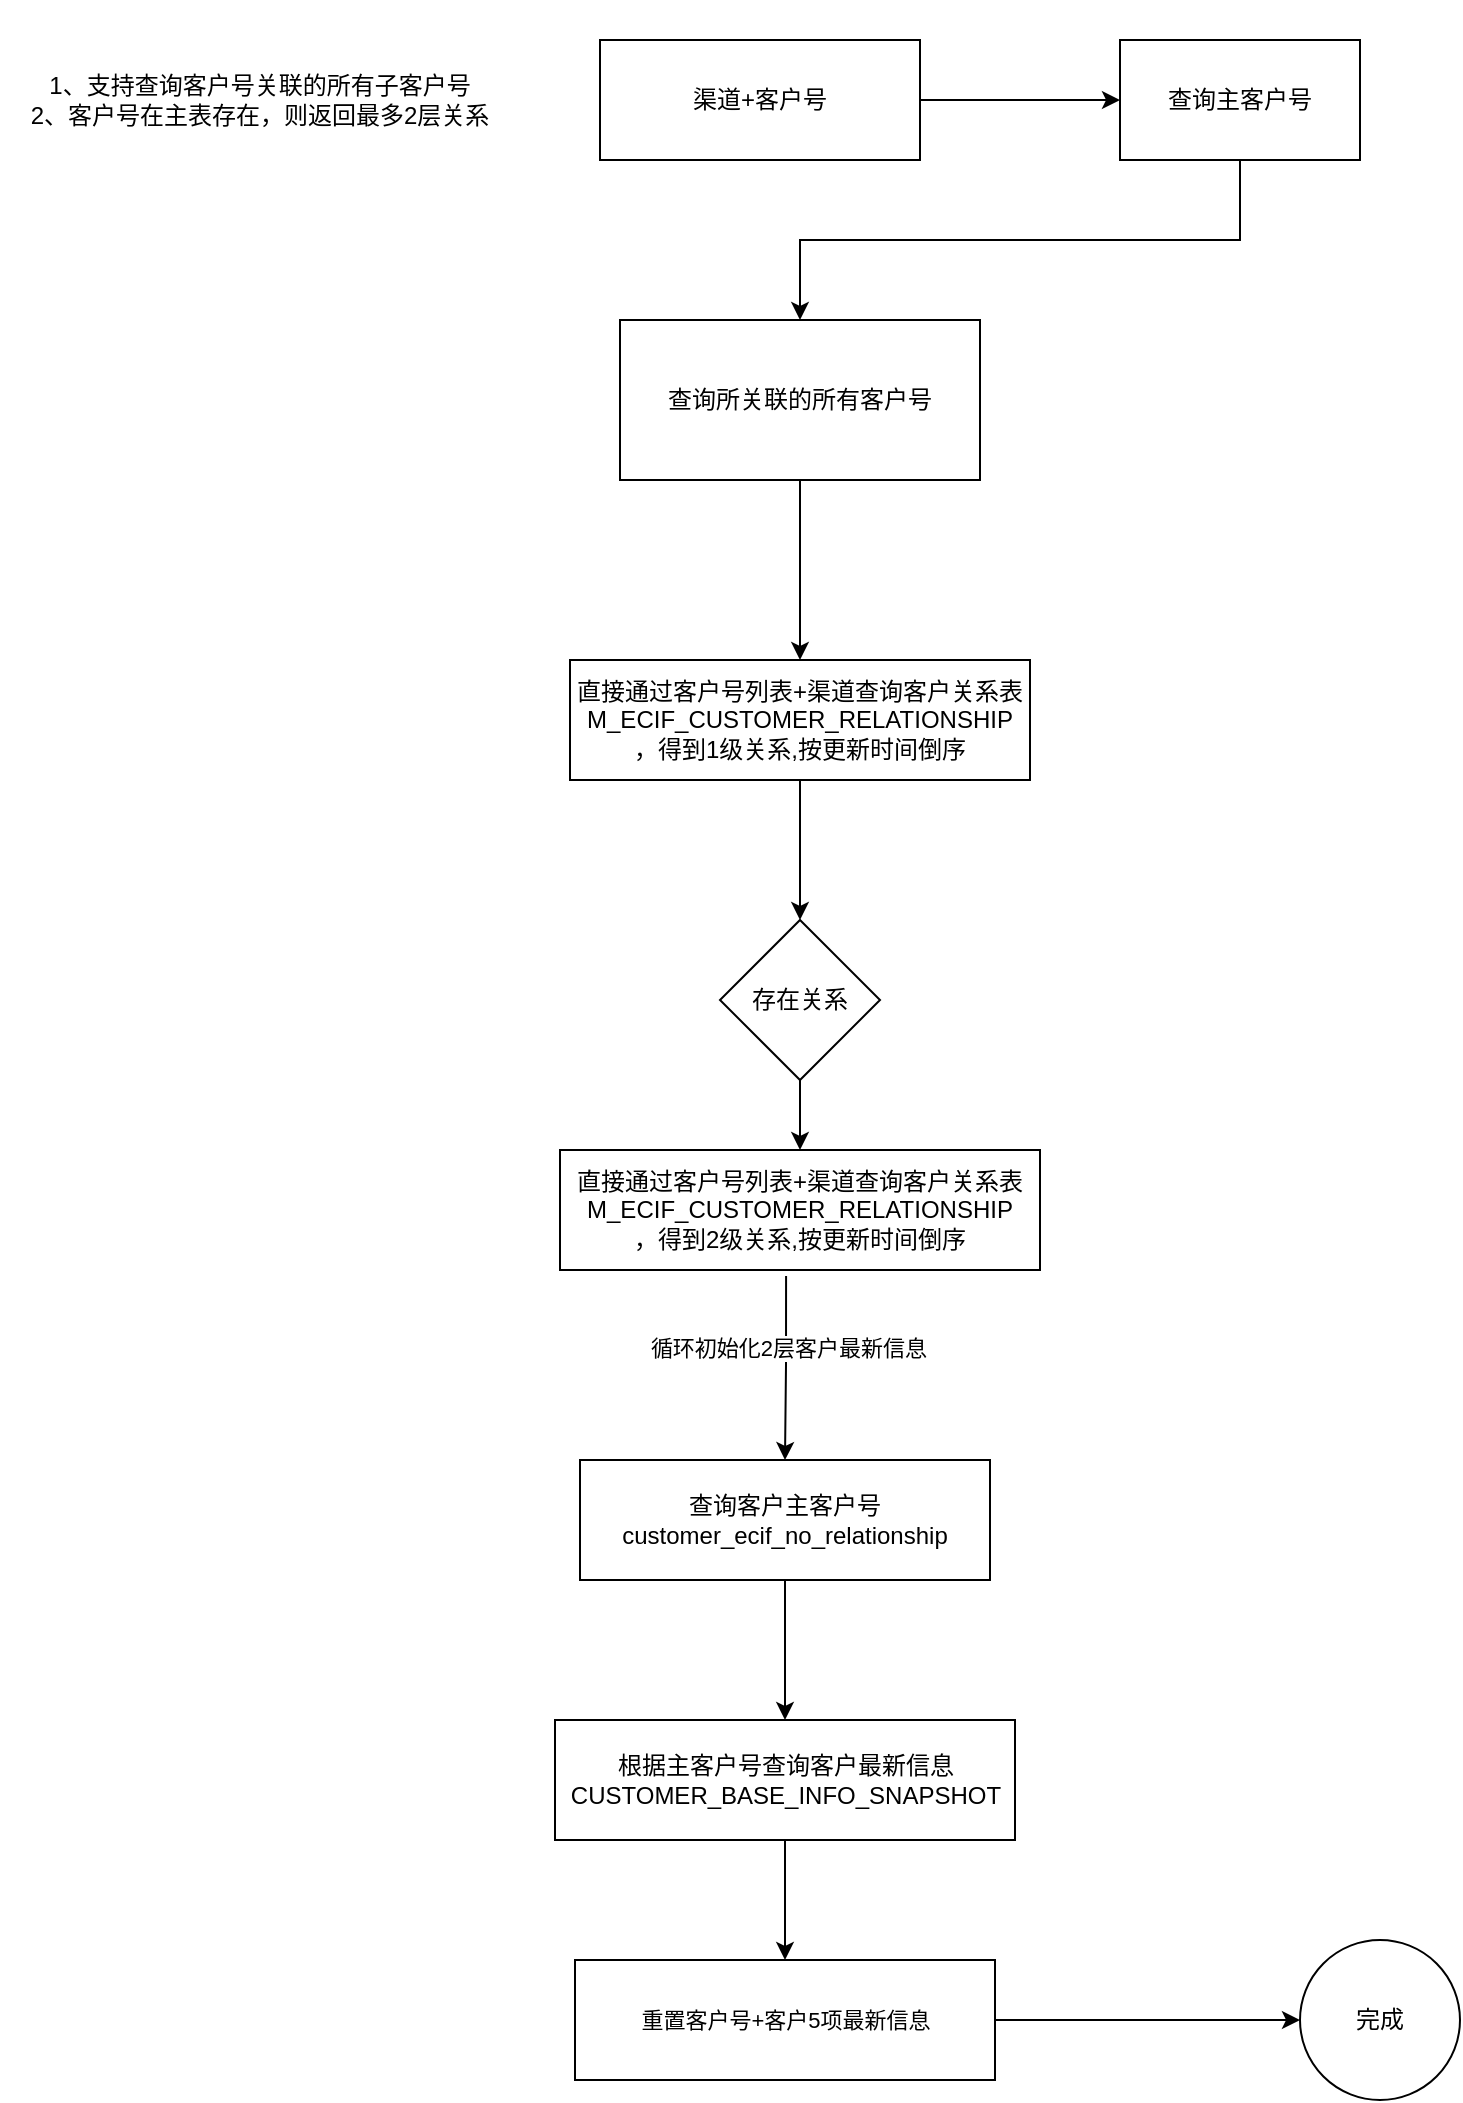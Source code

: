 <mxfile version="24.0.7" type="github" pages="2">
  <diagram name="客户号查询" id="C5rFHaonQaUm8R1daILY">
    <mxGraphModel dx="1194" dy="692" grid="1" gridSize="10" guides="1" tooltips="1" connect="1" arrows="1" fold="1" page="1" pageScale="1" pageWidth="827" pageHeight="1169" math="0" shadow="0">
      <root>
        <mxCell id="0" />
        <mxCell id="1" parent="0" />
        <mxCell id="0gbHEz_NFwT0j6BnbrYF-4" value="" style="edgeStyle=orthogonalEdgeStyle;rounded=0;orthogonalLoop=1;jettySize=auto;html=1;exitX=0.5;exitY=1;exitDx=0;exitDy=0;" edge="1" parent="1" source="hZTtHso7ro3uRM3fl3jT-1" target="0gbHEz_NFwT0j6BnbrYF-3">
          <mxGeometry relative="1" as="geometry" />
        </mxCell>
        <mxCell id="hZTtHso7ro3uRM3fl3jT-2" value="" style="edgeStyle=orthogonalEdgeStyle;rounded=0;orthogonalLoop=1;jettySize=auto;html=1;" edge="1" parent="1" source="0gbHEz_NFwT0j6BnbrYF-2" target="hZTtHso7ro3uRM3fl3jT-1">
          <mxGeometry relative="1" as="geometry" />
        </mxCell>
        <mxCell id="0gbHEz_NFwT0j6BnbrYF-2" value="渠道+客户号" style="rounded=0;whiteSpace=wrap;html=1;" vertex="1" parent="1">
          <mxGeometry x="300" y="30" width="160" height="60" as="geometry" />
        </mxCell>
        <mxCell id="0gbHEz_NFwT0j6BnbrYF-6" value="" style="edgeStyle=orthogonalEdgeStyle;rounded=0;orthogonalLoop=1;jettySize=auto;html=1;" edge="1" parent="1" source="0gbHEz_NFwT0j6BnbrYF-3" target="0gbHEz_NFwT0j6BnbrYF-7">
          <mxGeometry relative="1" as="geometry">
            <mxPoint x="360" y="310" as="targetPoint" />
          </mxGeometry>
        </mxCell>
        <mxCell id="0gbHEz_NFwT0j6BnbrYF-3" value="查询所关联的所有客户号" style="whiteSpace=wrap;html=1;rounded=0;" vertex="1" parent="1">
          <mxGeometry x="310" y="170" width="180" height="80" as="geometry" />
        </mxCell>
        <mxCell id="hZTtHso7ro3uRM3fl3jT-7" value="" style="edgeStyle=orthogonalEdgeStyle;rounded=0;orthogonalLoop=1;jettySize=auto;html=1;" edge="1" parent="1" source="0gbHEz_NFwT0j6BnbrYF-7" target="hZTtHso7ro3uRM3fl3jT-6">
          <mxGeometry relative="1" as="geometry" />
        </mxCell>
        <mxCell id="0gbHEz_NFwT0j6BnbrYF-7" value="直接通过客户号列表+渠道查询客户关系表&lt;div&gt;M_ECIF_CUSTOMER_RELATIONSHIP&lt;br&gt;&lt;div&gt;，得到1级关系,按更新时间倒序&lt;/div&gt;&lt;/div&gt;" style="whiteSpace=wrap;html=1;rounded=0;" vertex="1" parent="1">
          <mxGeometry x="285" y="340" width="230" height="60" as="geometry" />
        </mxCell>
        <mxCell id="0gbHEz_NFwT0j6BnbrYF-23" value="" style="edgeStyle=orthogonalEdgeStyle;rounded=0;orthogonalLoop=1;jettySize=auto;html=1;" edge="1" parent="1" source="0gbHEz_NFwT0j6BnbrYF-16" target="0gbHEz_NFwT0j6BnbrYF-22">
          <mxGeometry relative="1" as="geometry" />
        </mxCell>
        <mxCell id="0gbHEz_NFwT0j6BnbrYF-16" value="查询客户主客户号&lt;div&gt;customer_ecif_no_relationship&lt;br&gt;&lt;/div&gt;" style="whiteSpace=wrap;html=1;rounded=0;" vertex="1" parent="1">
          <mxGeometry x="290" y="740" width="205" height="60" as="geometry" />
        </mxCell>
        <mxCell id="0gbHEz_NFwT0j6BnbrYF-30" value="" style="edgeStyle=orthogonalEdgeStyle;rounded=0;orthogonalLoop=1;jettySize=auto;html=1;" edge="1" parent="1" source="0gbHEz_NFwT0j6BnbrYF-22" target="0gbHEz_NFwT0j6BnbrYF-28">
          <mxGeometry relative="1" as="geometry" />
        </mxCell>
        <mxCell id="0gbHEz_NFwT0j6BnbrYF-22" value="根据主客户号查询客户最新信息&lt;div&gt;CUSTOMER_BASE_INFO_SNAPSHOT&lt;br&gt;&lt;/div&gt;" style="whiteSpace=wrap;html=1;rounded=0;" vertex="1" parent="1">
          <mxGeometry x="277.5" y="870" width="230" height="60" as="geometry" />
        </mxCell>
        <mxCell id="0gbHEz_NFwT0j6BnbrYF-32" value="" style="edgeStyle=orthogonalEdgeStyle;rounded=0;orthogonalLoop=1;jettySize=auto;html=1;" edge="1" parent="1" source="0gbHEz_NFwT0j6BnbrYF-28" target="0gbHEz_NFwT0j6BnbrYF-31">
          <mxGeometry relative="1" as="geometry" />
        </mxCell>
        <mxCell id="0gbHEz_NFwT0j6BnbrYF-28" value="&lt;span style=&quot;font-size: 11px; text-wrap: nowrap; background-color: rgb(255, 255, 255);&quot;&gt;重置客户号+客户5项最新信息&lt;/span&gt;" style="whiteSpace=wrap;html=1;rounded=0;" vertex="1" parent="1">
          <mxGeometry x="287.5" y="990" width="210" height="60" as="geometry" />
        </mxCell>
        <mxCell id="0gbHEz_NFwT0j6BnbrYF-31" value="完成" style="ellipse;whiteSpace=wrap;html=1;rounded=0;" vertex="1" parent="1">
          <mxGeometry x="650" y="980" width="80" height="80" as="geometry" />
        </mxCell>
        <mxCell id="0gbHEz_NFwT0j6BnbrYF-36" value="1、支持查询客户号关联的所有子客户号&lt;div&gt;2、客户号在主表存在，则返回最多2层关系&lt;/div&gt;" style="text;html=1;align=center;verticalAlign=middle;whiteSpace=wrap;rounded=0;" vertex="1" parent="1">
          <mxGeometry y="10" width="260" height="100" as="geometry" />
        </mxCell>
        <mxCell id="0gbHEz_NFwT0j6BnbrYF-63" style="edgeStyle=orthogonalEdgeStyle;rounded=0;orthogonalLoop=1;jettySize=auto;html=1;exitX=0.471;exitY=1.05;exitDx=0;exitDy=0;entryX=0.5;entryY=0;entryDx=0;entryDy=0;exitPerimeter=0;" edge="1" parent="1" source="hZTtHso7ro3uRM3fl3jT-10" target="0gbHEz_NFwT0j6BnbrYF-16">
          <mxGeometry relative="1" as="geometry">
            <mxPoint x="570" y="920" as="sourcePoint" />
          </mxGeometry>
        </mxCell>
        <mxCell id="0gbHEz_NFwT0j6BnbrYF-64" value="循环初始化2层客户最新信息" style="edgeLabel;html=1;align=center;verticalAlign=middle;resizable=0;points=[];" vertex="1" connectable="0" parent="0gbHEz_NFwT0j6BnbrYF-63">
          <mxGeometry x="-0.233" y="1" relative="1" as="geometry">
            <mxPoint as="offset" />
          </mxGeometry>
        </mxCell>
        <mxCell id="hZTtHso7ro3uRM3fl3jT-1" value="查询主客户号" style="whiteSpace=wrap;html=1;rounded=0;" vertex="1" parent="1">
          <mxGeometry x="560" y="30" width="120" height="60" as="geometry" />
        </mxCell>
        <mxCell id="hZTtHso7ro3uRM3fl3jT-11" value="" style="edgeStyle=orthogonalEdgeStyle;rounded=0;orthogonalLoop=1;jettySize=auto;html=1;" edge="1" parent="1" source="hZTtHso7ro3uRM3fl3jT-6" target="hZTtHso7ro3uRM3fl3jT-10">
          <mxGeometry relative="1" as="geometry" />
        </mxCell>
        <mxCell id="hZTtHso7ro3uRM3fl3jT-6" value="存在关系" style="rhombus;whiteSpace=wrap;html=1;rounded=0;" vertex="1" parent="1">
          <mxGeometry x="360" y="470" width="80" height="80" as="geometry" />
        </mxCell>
        <mxCell id="hZTtHso7ro3uRM3fl3jT-10" value="直接通过客户号列表+渠道查询客户关系表&lt;div&gt;M_ECIF_CUSTOMER_RELATIONSHIP&lt;br&gt;&lt;div&gt;，得到2级关系,按更新时间倒序&lt;/div&gt;&lt;/div&gt;" style="whiteSpace=wrap;html=1;rounded=0;" vertex="1" parent="1">
          <mxGeometry x="280" y="585" width="240" height="60" as="geometry" />
        </mxCell>
      </root>
    </mxGraphModel>
  </diagram>
  <diagram name="客户五项查询" id="nbT5qiIn3ViC4_iFo7bJ">
    <mxGraphModel dx="1194" dy="692" grid="1" gridSize="10" guides="1" tooltips="1" connect="1" arrows="1" fold="1" page="1" pageScale="1" pageWidth="827" pageHeight="1169" math="0" shadow="0">
      <root>
        <mxCell id="JwIgHP2fCU5Stgttk4BV-0" />
        <mxCell id="JwIgHP2fCU5Stgttk4BV-1" parent="JwIgHP2fCU5Stgttk4BV-0" />
        <mxCell id="JwIgHP2fCU5Stgttk4BV-2" value="" style="edgeStyle=orthogonalEdgeStyle;rounded=0;orthogonalLoop=1;jettySize=auto;html=1;" edge="1" parent="JwIgHP2fCU5Stgttk4BV-1" source="JwIgHP2fCU5Stgttk4BV-3" target="JwIgHP2fCU5Stgttk4BV-5">
          <mxGeometry relative="1" as="geometry" />
        </mxCell>
        <mxCell id="JwIgHP2fCU5Stgttk4BV-3" value="渠道+客户号/五项信息" style="rounded=0;whiteSpace=wrap;html=1;" vertex="1" parent="JwIgHP2fCU5Stgttk4BV-1">
          <mxGeometry x="300" y="30" width="160" height="60" as="geometry" />
        </mxCell>
        <mxCell id="JwIgHP2fCU5Stgttk4BV-4" value="" style="edgeStyle=orthogonalEdgeStyle;rounded=0;orthogonalLoop=1;jettySize=auto;html=1;" edge="1" parent="JwIgHP2fCU5Stgttk4BV-1" source="JwIgHP2fCU5Stgttk4BV-5" target="JwIgHP2fCU5Stgttk4BV-10">
          <mxGeometry relative="1" as="geometry" />
        </mxCell>
        <mxCell id="JwIgHP2fCU5Stgttk4BV-5" value="CUSTOMER_BASE_INFO_SNAPSHOT&lt;div&gt;查询该表是否存在该客户号，一个客户号只有一条数据。但是按客户5项查存在多个客户号的可能&lt;/div&gt;" style="whiteSpace=wrap;html=1;rounded=0;" vertex="1" parent="JwIgHP2fCU5Stgttk4BV-1">
          <mxGeometry x="230" y="150" width="300" height="80" as="geometry" />
        </mxCell>
        <mxCell id="JwIgHP2fCU5Stgttk4BV-6" value="" style="edgeStyle=orthogonalEdgeStyle;rounded=0;orthogonalLoop=1;jettySize=auto;html=1;" edge="1" parent="JwIgHP2fCU5Stgttk4BV-1" source="JwIgHP2fCU5Stgttk4BV-10" target="JwIgHP2fCU5Stgttk4BV-12">
          <mxGeometry relative="1" as="geometry" />
        </mxCell>
        <mxCell id="JwIgHP2fCU5Stgttk4BV-7" value="不存在" style="edgeLabel;html=1;align=center;verticalAlign=middle;resizable=0;points=[];" vertex="1" connectable="0" parent="JwIgHP2fCU5Stgttk4BV-6">
          <mxGeometry x="-0.233" y="-1" relative="1" as="geometry">
            <mxPoint as="offset" />
          </mxGeometry>
        </mxCell>
        <mxCell id="JwIgHP2fCU5Stgttk4BV-8" value="" style="edgeStyle=orthogonalEdgeStyle;rounded=0;orthogonalLoop=1;jettySize=auto;html=1;" edge="1" parent="JwIgHP2fCU5Stgttk4BV-1" source="JwIgHP2fCU5Stgttk4BV-10" target="JwIgHP2fCU5Stgttk4BV-15">
          <mxGeometry relative="1" as="geometry" />
        </mxCell>
        <mxCell id="JwIgHP2fCU5Stgttk4BV-9" value="存在（可能有多个）" style="edgeLabel;html=1;align=center;verticalAlign=middle;resizable=0;points=[];" vertex="1" connectable="0" parent="JwIgHP2fCU5Stgttk4BV-8">
          <mxGeometry x="-0.133" y="-1" relative="1" as="geometry">
            <mxPoint as="offset" />
          </mxGeometry>
        </mxCell>
        <mxCell id="JwIgHP2fCU5Stgttk4BV-10" value="是否存在" style="rhombus;whiteSpace=wrap;html=1;rounded=0;" vertex="1" parent="JwIgHP2fCU5Stgttk4BV-1">
          <mxGeometry x="340" y="280" width="80" height="80" as="geometry" />
        </mxCell>
        <mxCell id="JwIgHP2fCU5Stgttk4BV-11" value="" style="edgeStyle=orthogonalEdgeStyle;rounded=0;orthogonalLoop=1;jettySize=auto;html=1;" edge="1" parent="JwIgHP2fCU5Stgttk4BV-1" source="JwIgHP2fCU5Stgttk4BV-12" target="JwIgHP2fCU5Stgttk4BV-20">
          <mxGeometry relative="1" as="geometry" />
        </mxCell>
        <mxCell id="JwIgHP2fCU5Stgttk4BV-12" value="直接通过客户号+渠道查询客户关系表&lt;div&gt;M_ECIF_CUSTOMER_RELATIONSHIP&lt;br&gt;&lt;div&gt;，得到1级关系,按更新时间倒序&lt;/div&gt;&lt;/div&gt;" style="whiteSpace=wrap;html=1;rounded=0;" vertex="1" parent="JwIgHP2fCU5Stgttk4BV-1">
          <mxGeometry x="10" y="340" width="230" height="60" as="geometry" />
        </mxCell>
        <mxCell id="JwIgHP2fCU5Stgttk4BV-13" value="" style="edgeStyle=orthogonalEdgeStyle;rounded=0;orthogonalLoop=1;jettySize=auto;html=1;" edge="1" parent="JwIgHP2fCU5Stgttk4BV-1" source="JwIgHP2fCU5Stgttk4BV-15" target="JwIgHP2fCU5Stgttk4BV-33">
          <mxGeometry relative="1" as="geometry" />
        </mxCell>
        <mxCell id="JwIgHP2fCU5Stgttk4BV-14" value="循环主客户号" style="edgeLabel;html=1;align=center;verticalAlign=middle;resizable=0;points=[];" vertex="1" connectable="0" parent="JwIgHP2fCU5Stgttk4BV-13">
          <mxGeometry x="-0.25" y="1" relative="1" as="geometry">
            <mxPoint as="offset" />
          </mxGeometry>
        </mxCell>
        <mxCell id="JwIgHP2fCU5Stgttk4BV-15" value="根据客户号查询主子客户号集合，组装成&lt;div&gt;[{mainEcifno:[GLS,LSPROD]}]&lt;br&gt;&lt;/div&gt;" style="whiteSpace=wrap;html=1;rounded=0;" vertex="1" parent="JwIgHP2fCU5Stgttk4BV-1">
          <mxGeometry x="595" y="290" width="200" height="60" as="geometry" />
        </mxCell>
        <mxCell id="JwIgHP2fCU5Stgttk4BV-16" value="" style="edgeStyle=orthogonalEdgeStyle;rounded=0;orthogonalLoop=1;jettySize=auto;html=1;" edge="1" parent="JwIgHP2fCU5Stgttk4BV-1" source="JwIgHP2fCU5Stgttk4BV-20" target="JwIgHP2fCU5Stgttk4BV-22">
          <mxGeometry relative="1" as="geometry" />
        </mxCell>
        <mxCell id="JwIgHP2fCU5Stgttk4BV-17" value="不存在&lt;div&gt;则更新客户信息&lt;/div&gt;" style="edgeLabel;html=1;align=center;verticalAlign=middle;resizable=0;points=[];" vertex="1" connectable="0" parent="JwIgHP2fCU5Stgttk4BV-16">
          <mxGeometry x="-0.333" relative="1" as="geometry">
            <mxPoint as="offset" />
          </mxGeometry>
        </mxCell>
        <mxCell id="JwIgHP2fCU5Stgttk4BV-18" value="" style="edgeStyle=orthogonalEdgeStyle;rounded=0;orthogonalLoop=1;jettySize=auto;html=1;" edge="1" parent="JwIgHP2fCU5Stgttk4BV-1" source="JwIgHP2fCU5Stgttk4BV-20" target="JwIgHP2fCU5Stgttk4BV-25">
          <mxGeometry relative="1" as="geometry" />
        </mxCell>
        <mxCell id="JwIgHP2fCU5Stgttk4BV-19" value="存在" style="edgeLabel;html=1;align=center;verticalAlign=middle;resizable=0;points=[];" vertex="1" connectable="0" parent="JwIgHP2fCU5Stgttk4BV-18">
          <mxGeometry x="-0.111" y="2" relative="1" as="geometry">
            <mxPoint as="offset" />
          </mxGeometry>
        </mxCell>
        <mxCell id="JwIgHP2fCU5Stgttk4BV-20" value="是否存在一级关系" style="rhombus;whiteSpace=wrap;html=1;rounded=0;" vertex="1" parent="JwIgHP2fCU5Stgttk4BV-1">
          <mxGeometry x="85" y="520" width="80" height="80" as="geometry" />
        </mxCell>
        <mxCell id="JwIgHP2fCU5Stgttk4BV-21" value="" style="edgeStyle=orthogonalEdgeStyle;rounded=0;orthogonalLoop=1;jettySize=auto;html=1;" edge="1" parent="JwIgHP2fCU5Stgttk4BV-1" source="JwIgHP2fCU5Stgttk4BV-22" target="JwIgHP2fCU5Stgttk4BV-27">
          <mxGeometry relative="1" as="geometry" />
        </mxCell>
        <mxCell id="JwIgHP2fCU5Stgttk4BV-22" value="查询客户主客户号&lt;div&gt;customer_ecif_no_relationship&lt;br&gt;&lt;/div&gt;" style="whiteSpace=wrap;html=1;rounded=0;" vertex="1" parent="JwIgHP2fCU5Stgttk4BV-1">
          <mxGeometry x="30" y="720" width="190" height="60" as="geometry" />
        </mxCell>
        <mxCell id="JwIgHP2fCU5Stgttk4BV-23" style="edgeStyle=orthogonalEdgeStyle;rounded=0;orthogonalLoop=1;jettySize=auto;html=1;entryX=0.75;entryY=0;entryDx=0;entryDy=0;exitX=0.5;exitY=1;exitDx=0;exitDy=0;" edge="1" parent="JwIgHP2fCU5Stgttk4BV-1" source="JwIgHP2fCU5Stgttk4BV-25" target="JwIgHP2fCU5Stgttk4BV-22">
          <mxGeometry relative="1" as="geometry" />
        </mxCell>
        <mxCell id="JwIgHP2fCU5Stgttk4BV-24" value="循环初始化客户最新信息" style="edgeLabel;html=1;align=center;verticalAlign=middle;resizable=0;points=[];" vertex="1" connectable="0" parent="JwIgHP2fCU5Stgttk4BV-23">
          <mxGeometry x="-0.361" y="3" relative="1" as="geometry">
            <mxPoint as="offset" />
          </mxGeometry>
        </mxCell>
        <mxCell id="JwIgHP2fCU5Stgttk4BV-25" value="根据关系表原始数据&lt;div&gt;组装客户1级关系网数据&lt;/div&gt;" style="whiteSpace=wrap;html=1;rounded=0;" vertex="1" parent="JwIgHP2fCU5Stgttk4BV-1">
          <mxGeometry x="250" y="530" width="155" height="60" as="geometry" />
        </mxCell>
        <mxCell id="JwIgHP2fCU5Stgttk4BV-26" value="" style="edgeStyle=orthogonalEdgeStyle;rounded=0;orthogonalLoop=1;jettySize=auto;html=1;" edge="1" parent="JwIgHP2fCU5Stgttk4BV-1" source="JwIgHP2fCU5Stgttk4BV-27" target="JwIgHP2fCU5Stgttk4BV-29">
          <mxGeometry relative="1" as="geometry" />
        </mxCell>
        <mxCell id="JwIgHP2fCU5Stgttk4BV-27" value="根据主客户号查询客户最新信息&lt;div&gt;CUSTOMER_BASE_INFO_SNAPSHOT&lt;br&gt;&lt;/div&gt;" style="whiteSpace=wrap;html=1;rounded=0;" vertex="1" parent="JwIgHP2fCU5Stgttk4BV-1">
          <mxGeometry x="10" y="830" width="230" height="60" as="geometry" />
        </mxCell>
        <mxCell id="JwIgHP2fCU5Stgttk4BV-28" value="" style="edgeStyle=orthogonalEdgeStyle;rounded=0;orthogonalLoop=1;jettySize=auto;html=1;" edge="1" parent="JwIgHP2fCU5Stgttk4BV-1" source="JwIgHP2fCU5Stgttk4BV-29" target="JwIgHP2fCU5Stgttk4BV-30">
          <mxGeometry relative="1" as="geometry" />
        </mxCell>
        <mxCell id="JwIgHP2fCU5Stgttk4BV-29" value="&lt;span style=&quot;font-size: 11px; text-wrap: nowrap; background-color: rgb(255, 255, 255);&quot;&gt;重置客户号+客户5项最新信息&lt;/span&gt;" style="whiteSpace=wrap;html=1;rounded=0;" vertex="1" parent="JwIgHP2fCU5Stgttk4BV-1">
          <mxGeometry x="20" y="950" width="210" height="60" as="geometry" />
        </mxCell>
        <mxCell id="JwIgHP2fCU5Stgttk4BV-30" value="完成" style="ellipse;whiteSpace=wrap;html=1;rounded=0;" vertex="1" parent="JwIgHP2fCU5Stgttk4BV-1">
          <mxGeometry x="85" y="1070" width="80" height="80" as="geometry" />
        </mxCell>
        <mxCell id="JwIgHP2fCU5Stgttk4BV-31" value="1、客户号在主表不存在，则直接返回客户关系表中的信息，最多一层关系&lt;div&gt;2、客户号在主表存在，则返回最多2层关系&lt;/div&gt;" style="text;html=1;align=center;verticalAlign=middle;whiteSpace=wrap;rounded=0;" vertex="1" parent="JwIgHP2fCU5Stgttk4BV-1">
          <mxGeometry y="10" width="250" height="80" as="geometry" />
        </mxCell>
        <mxCell id="JwIgHP2fCU5Stgttk4BV-32" value="" style="edgeStyle=orthogonalEdgeStyle;rounded=0;orthogonalLoop=1;jettySize=auto;html=1;" edge="1" parent="JwIgHP2fCU5Stgttk4BV-1" source="JwIgHP2fCU5Stgttk4BV-33" target="JwIgHP2fCU5Stgttk4BV-35">
          <mxGeometry relative="1" as="geometry" />
        </mxCell>
        <mxCell id="JwIgHP2fCU5Stgttk4BV-33" value="按客户号+渠道查询客户一级关系表M_ECIF_CUSTOMER_RELATIONSHIP&lt;br&gt;&lt;div&gt;，得到一级关系,按更新时间倒序&lt;/div&gt;" style="whiteSpace=wrap;html=1;rounded=0;" vertex="1" parent="JwIgHP2fCU5Stgttk4BV-1">
          <mxGeometry x="525" y="480" width="270" height="60" as="geometry" />
        </mxCell>
        <mxCell id="JwIgHP2fCU5Stgttk4BV-34" value="" style="edgeStyle=orthogonalEdgeStyle;rounded=0;orthogonalLoop=1;jettySize=auto;html=1;" edge="1" parent="JwIgHP2fCU5Stgttk4BV-1" source="JwIgHP2fCU5Stgttk4BV-35" target="JwIgHP2fCU5Stgttk4BV-42">
          <mxGeometry relative="1" as="geometry" />
        </mxCell>
        <mxCell id="JwIgHP2fCU5Stgttk4BV-35" value="是否存在" style="rhombus;whiteSpace=wrap;html=1;rounded=0;" vertex="1" parent="JwIgHP2fCU5Stgttk4BV-1">
          <mxGeometry x="620" y="690" width="80" height="80" as="geometry" />
        </mxCell>
        <mxCell id="JwIgHP2fCU5Stgttk4BV-36" style="edgeStyle=orthogonalEdgeStyle;rounded=0;orthogonalLoop=1;jettySize=auto;html=1;entryX=1;entryY=0.5;entryDx=0;entryDy=0;exitX=0;exitY=0.5;exitDx=0;exitDy=0;" edge="1" parent="JwIgHP2fCU5Stgttk4BV-1" source="JwIgHP2fCU5Stgttk4BV-35" target="JwIgHP2fCU5Stgttk4BV-22">
          <mxGeometry relative="1" as="geometry">
            <mxPoint x="620" y="860" as="sourcePoint" />
          </mxGeometry>
        </mxCell>
        <mxCell id="JwIgHP2fCU5Stgttk4BV-37" value="不存在" style="edgeLabel;html=1;align=center;verticalAlign=middle;resizable=0;points=[];" vertex="1" connectable="0" parent="JwIgHP2fCU5Stgttk4BV-36">
          <mxGeometry x="0.106" y="1" relative="1" as="geometry">
            <mxPoint as="offset" />
          </mxGeometry>
        </mxCell>
        <mxCell id="JwIgHP2fCU5Stgttk4BV-38" value="" style="edgeStyle=orthogonalEdgeStyle;rounded=0;orthogonalLoop=1;jettySize=auto;html=1;entryX=1;entryY=1;entryDx=0;entryDy=0;exitX=1;exitY=0.5;exitDx=0;exitDy=0;" edge="1" parent="JwIgHP2fCU5Stgttk4BV-1" source="JwIgHP2fCU5Stgttk4BV-42" target="JwIgHP2fCU5Stgttk4BV-33">
          <mxGeometry relative="1" as="geometry">
            <mxPoint x="750" y="770" as="targetPoint" />
          </mxGeometry>
        </mxCell>
        <mxCell id="JwIgHP2fCU5Stgttk4BV-39" value="循环初始化2级关系" style="edgeLabel;html=1;align=center;verticalAlign=middle;resizable=0;points=[];" vertex="1" connectable="0" parent="JwIgHP2fCU5Stgttk4BV-38">
          <mxGeometry x="-0.093" y="-1" relative="1" as="geometry">
            <mxPoint as="offset" />
          </mxGeometry>
        </mxCell>
        <mxCell id="JwIgHP2fCU5Stgttk4BV-40" style="edgeStyle=orthogonalEdgeStyle;rounded=0;orthogonalLoop=1;jettySize=auto;html=1;exitX=0;exitY=0.5;exitDx=0;exitDy=0;entryX=1;entryY=1;entryDx=0;entryDy=0;" edge="1" parent="JwIgHP2fCU5Stgttk4BV-1" source="JwIgHP2fCU5Stgttk4BV-42" target="JwIgHP2fCU5Stgttk4BV-22">
          <mxGeometry relative="1" as="geometry" />
        </mxCell>
        <mxCell id="JwIgHP2fCU5Stgttk4BV-41" value="循环初始化2层客户最新信息" style="edgeLabel;html=1;align=center;verticalAlign=middle;resizable=0;points=[];" vertex="1" connectable="0" parent="JwIgHP2fCU5Stgttk4BV-40">
          <mxGeometry x="-0.233" y="1" relative="1" as="geometry">
            <mxPoint as="offset" />
          </mxGeometry>
        </mxCell>
        <mxCell id="JwIgHP2fCU5Stgttk4BV-42" value="根据关系表原始数据&lt;div&gt;组装客户1级关系网数据&lt;/div&gt;" style="whiteSpace=wrap;html=1;rounded=0;" vertex="1" parent="JwIgHP2fCU5Stgttk4BV-1">
          <mxGeometry x="570" y="890" width="180" height="60" as="geometry" />
        </mxCell>
      </root>
    </mxGraphModel>
  </diagram>
</mxfile>
